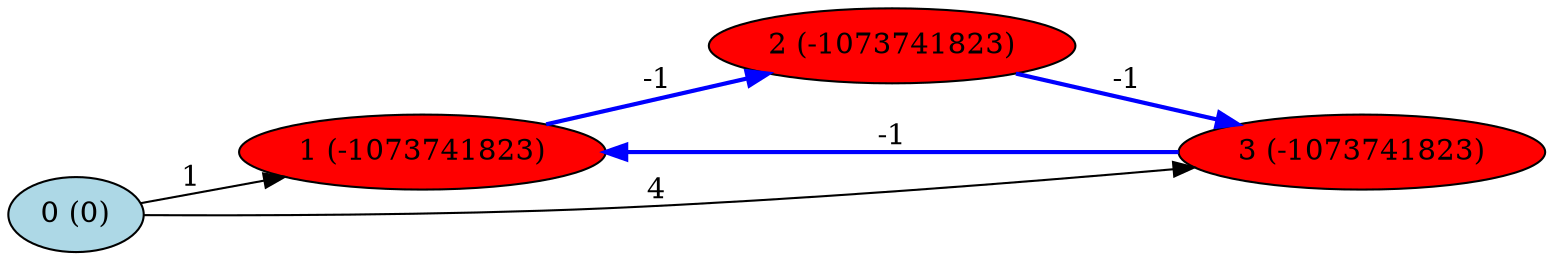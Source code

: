 digraph G {
 rankdir=LR;
 0 [label="0 (0)", style=filled, fillcolor=lightblue];
 1 [label="1 (-1073741823)", style=filled, fillcolor=red];
 2 [label="2 (-1073741823)", style=filled, fillcolor=red];
 3 [label="3 (-1073741823)", style=filled, fillcolor=red];
 0 -> 1 [label="1"];
 1 -> 2 [label="-1", color=blue, penwidth=2.0];
 2 -> 3 [label="-1", color=blue, penwidth=2.0];
 3 -> 1 [label="-1", color=blue, penwidth=2.0];
 0 -> 3 [label="4"];
}
